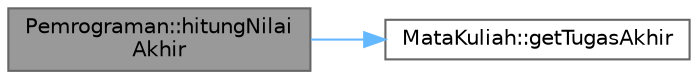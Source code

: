 digraph "Pemrograman::hitungNilaiAkhir"
{
 // LATEX_PDF_SIZE
  bgcolor="transparent";
  edge [fontname=Helvetica,fontsize=10,labelfontname=Helvetica,labelfontsize=10];
  node [fontname=Helvetica,fontsize=10,shape=box,height=0.2,width=0.4];
  rankdir="LR";
  Node1 [id="Node000001",label="Pemrograman::hitungNilai\lAkhir",height=0.2,width=0.4,color="gray40", fillcolor="grey60", style="filled", fontcolor="black",tooltip=" "];
  Node1 -> Node2 [id="edge1_Node000001_Node000002",color="steelblue1",style="solid",tooltip=" "];
  Node2 [id="Node000002",label="MataKuliah::getTugasAkhir",height=0.2,width=0.4,color="grey40", fillcolor="white", style="filled",URL="$class_mata_kuliah.html#a42f4c984d134c791ab3ec2bc32941628",tooltip=" "];
}
